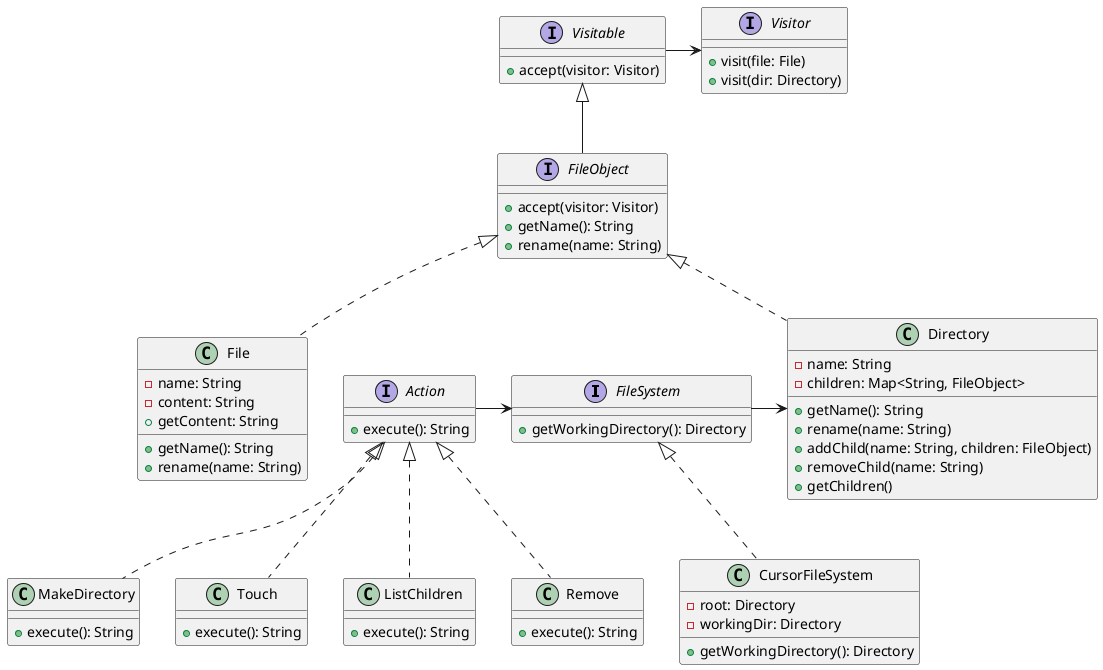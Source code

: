 @startuml
'https://plantuml.com/class-diagram

interface FileSystem {
    + getWorkingDirectory(): Directory
}

class CursorFileSystem implements FileSystem {
    - root: Directory
    - workingDir: Directory
    + getWorkingDirectory(): Directory
}

interface Visitor {
    + visit(file: File)
    + visit(dir: Directory)
}

interface Visitable {
    + accept(visitor: Visitor)
}

interface FileObject extends Visitable {
    + accept(visitor: Visitor)
    + getName(): String
    + rename(name: String)
}

class Directory implements FileObject {
    - name: String
    - children: Map<String, FileObject>
    + getName(): String
    + rename(name: String)
    + addChild(name: String, children: FileObject)
    + removeChild(name: String)
    + getChildren()
}

class File implements FileObject {
    - name: String
    - content: String
    + getName(): String
    + rename(name: String)
    + getContent: String
}

interface Action {
    + execute(): String
}

'Should execute() return a String?
'Should the commands have the result stored to an attribute?
'Should the commands have listeners?
class MakeDirectory implements Action {
    + execute(): String
}
class Touch implements Action {
    + execute(): String
}
class ListChildren implements Action {
    + execute(): String
}
class Remove implements Action {
    + execute(): String
}

FileSystem -> Directory
Action -> FileSystem
Visitable -> Visitor

@enduml